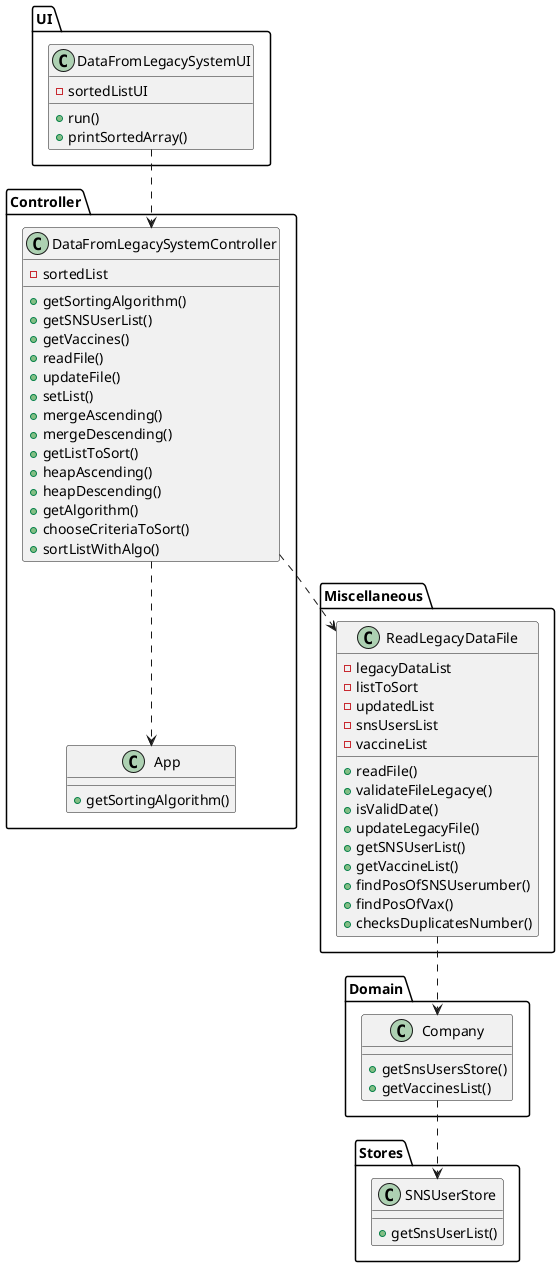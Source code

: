 @startuml
'https://plantuml.com/class-diagram

package UI {
class DataFromLegacySystemUI{
-sortedListUI
+run()
+printSortedArray()
}
}

package Controller {
class App{
+getSortingAlgorithm()
}

class DataFromLegacySystemController{
+getSortingAlgorithm()
+getSNSUserList()
+getVaccines()
+readFile()
+updateFile()
+setList()
+mergeAscending()
+mergeDescending()
+getListToSort()
+heapAscending()
+heapDescending()
+getAlgorithm()
+chooseCriteriaToSort()
+sortListWithAlgo()
-sortedList
}
}

package Domain {
class Company{
+getSnsUsersStore()
+getVaccinesList()
}
}

package Stores {
class SNSUserStore{
+getSnsUserList()
}
}

package Miscellaneous{
class ReadLegacyDataFile{
+readFile()
+validateFileLegacye()
+isValidDate()
+updateLegacyFile()
+getSNSUserList()
+getVaccineList()
+findPosOfSNSUserumber()
+findPosOfVax()
+checksDuplicatesNumber()
-legacyDataList
-listToSort
-updatedList
-snsUsersList
-vaccineList
}
}

DataFromLegacySystemUI ..> DataFromLegacySystemController

DataFromLegacySystemController ..> App

DataFromLegacySystemController ..> ReadLegacyDataFile

ReadLegacyDataFile ..> Company

Company ..> SNSUserStore



@enduml
